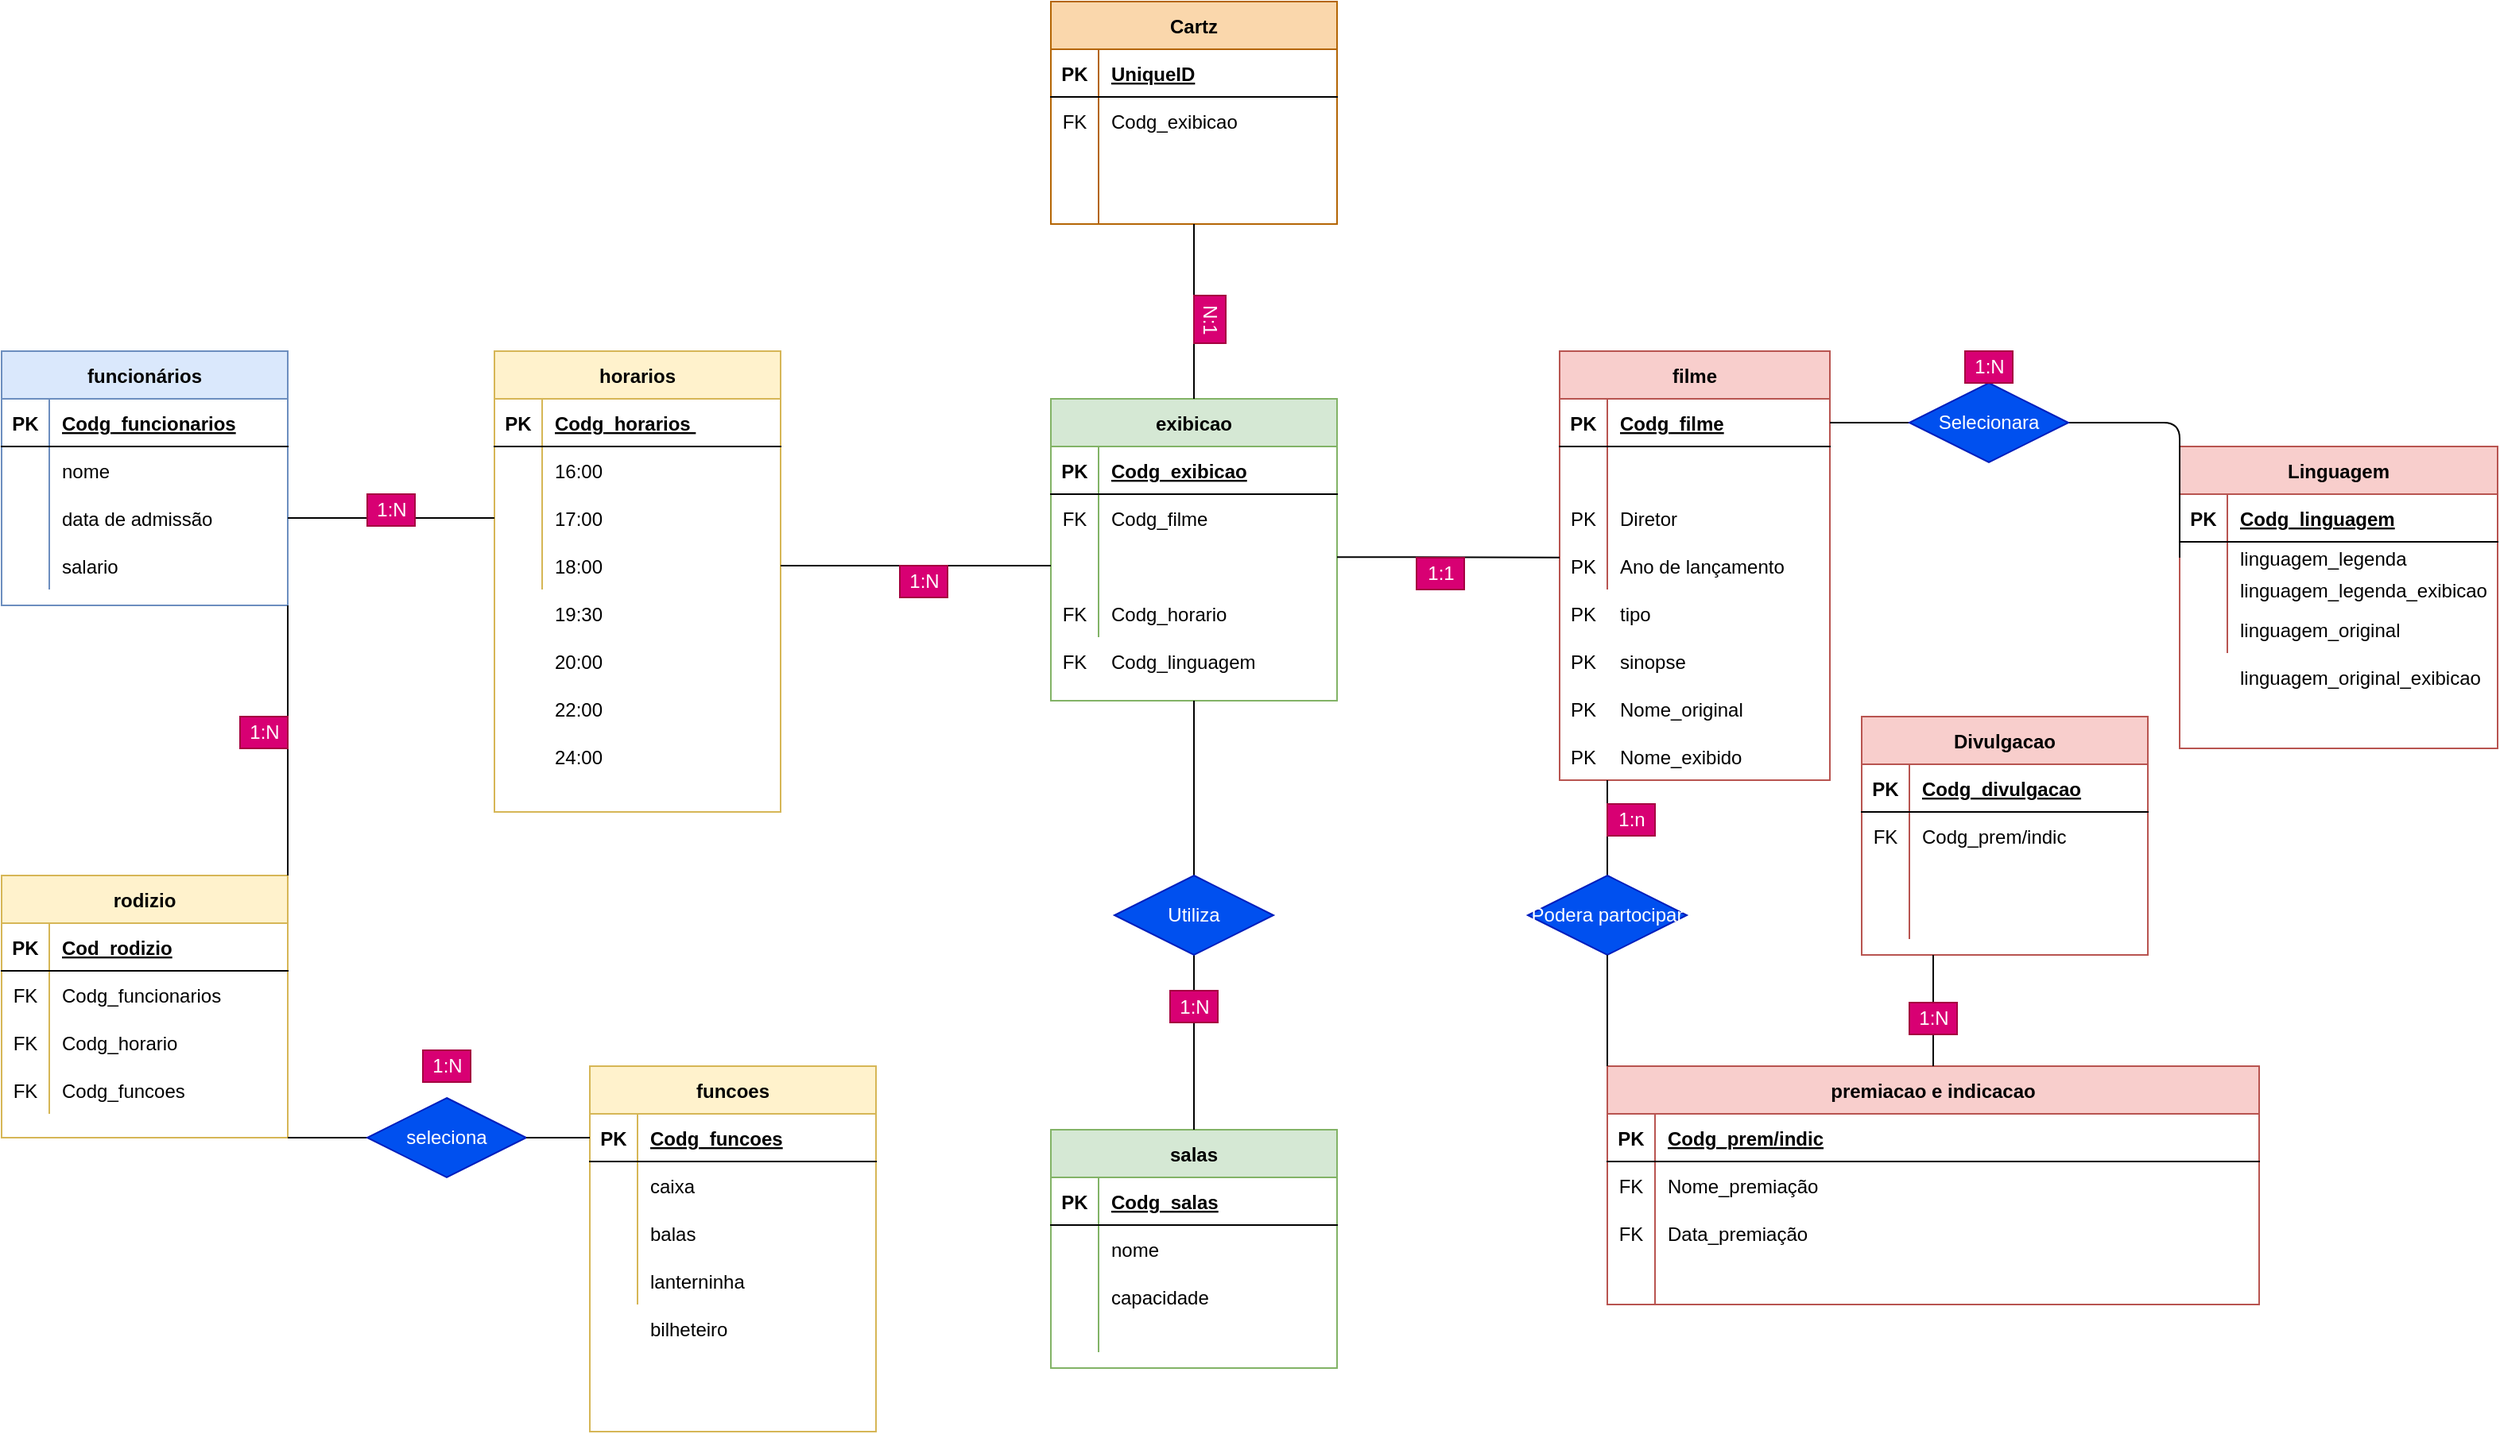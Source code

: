 <mxfile version="15.2.7" type="device"><diagram id="Vlb02a2hFRNz1LoEq5hV" name="Página-1"><mxGraphModel dx="1730" dy="1078" grid="1" gridSize="10" guides="1" tooltips="1" connect="1" arrows="1" fold="1" page="1" pageScale="1" pageWidth="827" pageHeight="1169" math="0" shadow="0"><root><mxCell id="0"/><mxCell id="1" parent="0"/><mxCell id="g9i3BQjXOlSJnc-MeRpD-14" value="salas" style="shape=table;startSize=30;container=1;collapsible=1;childLayout=tableLayout;fixedRows=1;rowLines=0;fontStyle=1;align=center;resizeLast=1;fillColor=#d5e8d4;strokeColor=#82b366;" parent="1" vertex="1"><mxGeometry x="700" y="800" width="180" height="150.0" as="geometry"/></mxCell><mxCell id="g9i3BQjXOlSJnc-MeRpD-15" value="" style="shape=partialRectangle;collapsible=0;dropTarget=0;pointerEvents=0;fillColor=none;top=0;left=0;bottom=1;right=0;points=[[0,0.5],[1,0.5]];portConstraint=eastwest;" parent="g9i3BQjXOlSJnc-MeRpD-14" vertex="1"><mxGeometry y="30" width="180" height="30" as="geometry"/></mxCell><mxCell id="g9i3BQjXOlSJnc-MeRpD-16" value="PK" style="shape=partialRectangle;connectable=0;fillColor=none;top=0;left=0;bottom=0;right=0;fontStyle=1;overflow=hidden;" parent="g9i3BQjXOlSJnc-MeRpD-15" vertex="1"><mxGeometry width="30" height="30" as="geometry"/></mxCell><mxCell id="g9i3BQjXOlSJnc-MeRpD-17" value="Codg_salas" style="shape=partialRectangle;connectable=0;fillColor=none;top=0;left=0;bottom=0;right=0;align=left;spacingLeft=6;fontStyle=5;overflow=hidden;" parent="g9i3BQjXOlSJnc-MeRpD-15" vertex="1"><mxGeometry x="30" width="150" height="30" as="geometry"/></mxCell><mxCell id="g9i3BQjXOlSJnc-MeRpD-18" value="" style="shape=partialRectangle;collapsible=0;dropTarget=0;pointerEvents=0;fillColor=none;top=0;left=0;bottom=0;right=0;points=[[0,0.5],[1,0.5]];portConstraint=eastwest;" parent="g9i3BQjXOlSJnc-MeRpD-14" vertex="1"><mxGeometry y="60" width="180" height="30" as="geometry"/></mxCell><mxCell id="g9i3BQjXOlSJnc-MeRpD-19" value="" style="shape=partialRectangle;connectable=0;fillColor=none;top=0;left=0;bottom=0;right=0;editable=1;overflow=hidden;" parent="g9i3BQjXOlSJnc-MeRpD-18" vertex="1"><mxGeometry width="30" height="30" as="geometry"/></mxCell><mxCell id="g9i3BQjXOlSJnc-MeRpD-20" value="nome" style="shape=partialRectangle;connectable=0;fillColor=none;top=0;left=0;bottom=0;right=0;align=left;spacingLeft=6;overflow=hidden;" parent="g9i3BQjXOlSJnc-MeRpD-18" vertex="1"><mxGeometry x="30" width="150" height="30" as="geometry"/></mxCell><mxCell id="g9i3BQjXOlSJnc-MeRpD-21" value="" style="shape=partialRectangle;collapsible=0;dropTarget=0;pointerEvents=0;fillColor=none;top=0;left=0;bottom=0;right=0;points=[[0,0.5],[1,0.5]];portConstraint=eastwest;" parent="g9i3BQjXOlSJnc-MeRpD-14" vertex="1"><mxGeometry y="90" width="180" height="30" as="geometry"/></mxCell><mxCell id="g9i3BQjXOlSJnc-MeRpD-22" value="" style="shape=partialRectangle;connectable=0;fillColor=none;top=0;left=0;bottom=0;right=0;editable=1;overflow=hidden;" parent="g9i3BQjXOlSJnc-MeRpD-21" vertex="1"><mxGeometry width="30" height="30" as="geometry"/></mxCell><mxCell id="g9i3BQjXOlSJnc-MeRpD-23" value="capacidade" style="shape=partialRectangle;connectable=0;fillColor=none;top=0;left=0;bottom=0;right=0;align=left;spacingLeft=6;overflow=hidden;" parent="g9i3BQjXOlSJnc-MeRpD-21" vertex="1"><mxGeometry x="30" width="150" height="30" as="geometry"/></mxCell><mxCell id="g9i3BQjXOlSJnc-MeRpD-24" value="" style="shape=partialRectangle;collapsible=0;dropTarget=0;pointerEvents=0;fillColor=none;top=0;left=0;bottom=0;right=0;points=[[0,0.5],[1,0.5]];portConstraint=eastwest;" parent="g9i3BQjXOlSJnc-MeRpD-14" vertex="1"><mxGeometry y="120" width="180" height="20" as="geometry"/></mxCell><mxCell id="g9i3BQjXOlSJnc-MeRpD-25" value="" style="shape=partialRectangle;connectable=0;fillColor=none;top=0;left=0;bottom=0;right=0;editable=1;overflow=hidden;" parent="g9i3BQjXOlSJnc-MeRpD-24" vertex="1"><mxGeometry width="30" height="20" as="geometry"/></mxCell><mxCell id="g9i3BQjXOlSJnc-MeRpD-26" value="" style="shape=partialRectangle;connectable=0;fillColor=none;top=0;left=0;bottom=0;right=0;align=left;spacingLeft=6;overflow=hidden;" parent="g9i3BQjXOlSJnc-MeRpD-24" vertex="1"><mxGeometry x="30" width="150" height="20" as="geometry"/></mxCell><mxCell id="g9i3BQjXOlSJnc-MeRpD-27" value="filme" style="shape=table;startSize=30;container=1;collapsible=1;childLayout=tableLayout;fixedRows=1;rowLines=0;fontStyle=1;align=center;resizeLast=1;fillColor=#f8cecc;strokeColor=#b85450;" parent="1" vertex="1"><mxGeometry x="1020" y="310" width="170" height="270" as="geometry"/></mxCell><mxCell id="g9i3BQjXOlSJnc-MeRpD-28" value="" style="shape=partialRectangle;collapsible=0;dropTarget=0;pointerEvents=0;fillColor=none;top=0;left=0;bottom=1;right=0;points=[[0,0.5],[1,0.5]];portConstraint=eastwest;" parent="g9i3BQjXOlSJnc-MeRpD-27" vertex="1"><mxGeometry y="30" width="170" height="30" as="geometry"/></mxCell><mxCell id="g9i3BQjXOlSJnc-MeRpD-29" value="PK" style="shape=partialRectangle;connectable=0;fillColor=none;top=0;left=0;bottom=0;right=0;fontStyle=1;overflow=hidden;" parent="g9i3BQjXOlSJnc-MeRpD-28" vertex="1"><mxGeometry width="30" height="30" as="geometry"/></mxCell><mxCell id="g9i3BQjXOlSJnc-MeRpD-30" value="Codg_filme" style="shape=partialRectangle;connectable=0;fillColor=none;top=0;left=0;bottom=0;right=0;align=left;spacingLeft=6;fontStyle=5;overflow=hidden;" parent="g9i3BQjXOlSJnc-MeRpD-28" vertex="1"><mxGeometry x="30" width="140" height="30" as="geometry"/></mxCell><mxCell id="g9i3BQjXOlSJnc-MeRpD-31" value="" style="shape=partialRectangle;collapsible=0;dropTarget=0;pointerEvents=0;fillColor=none;top=0;left=0;bottom=0;right=0;points=[[0,0.5],[1,0.5]];portConstraint=eastwest;" parent="g9i3BQjXOlSJnc-MeRpD-27" vertex="1"><mxGeometry y="60" width="170" height="30" as="geometry"/></mxCell><mxCell id="g9i3BQjXOlSJnc-MeRpD-32" value="" style="shape=partialRectangle;connectable=0;fillColor=none;top=0;left=0;bottom=0;right=0;editable=1;overflow=hidden;" parent="g9i3BQjXOlSJnc-MeRpD-31" vertex="1"><mxGeometry width="30" height="30" as="geometry"/></mxCell><mxCell id="g9i3BQjXOlSJnc-MeRpD-33" value="" style="shape=partialRectangle;connectable=0;fillColor=none;top=0;left=0;bottom=0;right=0;align=left;spacingLeft=6;overflow=hidden;" parent="g9i3BQjXOlSJnc-MeRpD-31" vertex="1"><mxGeometry x="30" width="140" height="30" as="geometry"/></mxCell><mxCell id="g9i3BQjXOlSJnc-MeRpD-34" value="" style="shape=partialRectangle;collapsible=0;dropTarget=0;pointerEvents=0;fillColor=none;top=0;left=0;bottom=0;right=0;points=[[0,0.5],[1,0.5]];portConstraint=eastwest;" parent="g9i3BQjXOlSJnc-MeRpD-27" vertex="1"><mxGeometry y="90" width="170" height="30" as="geometry"/></mxCell><mxCell id="g9i3BQjXOlSJnc-MeRpD-35" value="PK" style="shape=partialRectangle;connectable=0;fillColor=none;top=0;left=0;bottom=0;right=0;editable=1;overflow=hidden;" parent="g9i3BQjXOlSJnc-MeRpD-34" vertex="1"><mxGeometry width="30" height="30" as="geometry"/></mxCell><mxCell id="g9i3BQjXOlSJnc-MeRpD-36" value="Diretor" style="shape=partialRectangle;connectable=0;fillColor=none;top=0;left=0;bottom=0;right=0;align=left;spacingLeft=6;overflow=hidden;" parent="g9i3BQjXOlSJnc-MeRpD-34" vertex="1"><mxGeometry x="30" width="140" height="30" as="geometry"/></mxCell><mxCell id="g9i3BQjXOlSJnc-MeRpD-37" value="" style="shape=partialRectangle;collapsible=0;dropTarget=0;pointerEvents=0;fillColor=none;top=0;left=0;bottom=0;right=0;points=[[0,0.5],[1,0.5]];portConstraint=eastwest;" parent="g9i3BQjXOlSJnc-MeRpD-27" vertex="1"><mxGeometry y="120" width="170" height="30" as="geometry"/></mxCell><mxCell id="g9i3BQjXOlSJnc-MeRpD-38" value="PK" style="shape=partialRectangle;connectable=0;fillColor=none;top=0;left=0;bottom=0;right=0;editable=1;overflow=hidden;" parent="g9i3BQjXOlSJnc-MeRpD-37" vertex="1"><mxGeometry width="30" height="30" as="geometry"/></mxCell><mxCell id="g9i3BQjXOlSJnc-MeRpD-39" value="Ano de lançamento " style="shape=partialRectangle;connectable=0;fillColor=none;top=0;left=0;bottom=0;right=0;align=left;spacingLeft=6;overflow=hidden;" parent="g9i3BQjXOlSJnc-MeRpD-37" vertex="1"><mxGeometry x="30" width="140" height="30" as="geometry"/></mxCell><mxCell id="g9i3BQjXOlSJnc-MeRpD-40" value="funcionários" style="shape=table;startSize=30;container=1;collapsible=1;childLayout=tableLayout;fixedRows=1;rowLines=0;fontStyle=1;align=center;resizeLast=1;fillColor=#dae8fc;strokeColor=#6c8ebf;" parent="1" vertex="1"><mxGeometry x="40" y="310" width="180" height="160" as="geometry"/></mxCell><mxCell id="g9i3BQjXOlSJnc-MeRpD-41" value="" style="shape=partialRectangle;collapsible=0;dropTarget=0;pointerEvents=0;fillColor=none;top=0;left=0;bottom=1;right=0;points=[[0,0.5],[1,0.5]];portConstraint=eastwest;" parent="g9i3BQjXOlSJnc-MeRpD-40" vertex="1"><mxGeometry y="30" width="180" height="30" as="geometry"/></mxCell><mxCell id="g9i3BQjXOlSJnc-MeRpD-42" value="PK" style="shape=partialRectangle;connectable=0;fillColor=none;top=0;left=0;bottom=0;right=0;fontStyle=1;overflow=hidden;" parent="g9i3BQjXOlSJnc-MeRpD-41" vertex="1"><mxGeometry width="30" height="30" as="geometry"/></mxCell><mxCell id="g9i3BQjXOlSJnc-MeRpD-43" value="Codg_funcionarios" style="shape=partialRectangle;connectable=0;fillColor=none;top=0;left=0;bottom=0;right=0;align=left;spacingLeft=6;fontStyle=5;overflow=hidden;" parent="g9i3BQjXOlSJnc-MeRpD-41" vertex="1"><mxGeometry x="30" width="150" height="30" as="geometry"/></mxCell><mxCell id="g9i3BQjXOlSJnc-MeRpD-44" value="" style="shape=partialRectangle;collapsible=0;dropTarget=0;pointerEvents=0;fillColor=none;top=0;left=0;bottom=0;right=0;points=[[0,0.5],[1,0.5]];portConstraint=eastwest;" parent="g9i3BQjXOlSJnc-MeRpD-40" vertex="1"><mxGeometry y="60" width="180" height="30" as="geometry"/></mxCell><mxCell id="g9i3BQjXOlSJnc-MeRpD-45" value="" style="shape=partialRectangle;connectable=0;fillColor=none;top=0;left=0;bottom=0;right=0;editable=1;overflow=hidden;" parent="g9i3BQjXOlSJnc-MeRpD-44" vertex="1"><mxGeometry width="30" height="30" as="geometry"/></mxCell><mxCell id="g9i3BQjXOlSJnc-MeRpD-46" value="" style="shape=partialRectangle;connectable=0;fillColor=none;top=0;left=0;bottom=0;right=0;align=left;spacingLeft=6;overflow=hidden;" parent="g9i3BQjXOlSJnc-MeRpD-44" vertex="1"><mxGeometry x="30" width="150" height="30" as="geometry"/></mxCell><mxCell id="g9i3BQjXOlSJnc-MeRpD-47" value="" style="shape=partialRectangle;collapsible=0;dropTarget=0;pointerEvents=0;fillColor=none;top=0;left=0;bottom=0;right=0;points=[[0,0.5],[1,0.5]];portConstraint=eastwest;" parent="g9i3BQjXOlSJnc-MeRpD-40" vertex="1"><mxGeometry y="90" width="180" height="30" as="geometry"/></mxCell><mxCell id="g9i3BQjXOlSJnc-MeRpD-48" value="" style="shape=partialRectangle;connectable=0;fillColor=none;top=0;left=0;bottom=0;right=0;editable=1;overflow=hidden;" parent="g9i3BQjXOlSJnc-MeRpD-47" vertex="1"><mxGeometry width="30" height="30" as="geometry"/></mxCell><mxCell id="g9i3BQjXOlSJnc-MeRpD-49" value="data de admissão" style="shape=partialRectangle;connectable=0;fillColor=none;top=0;left=0;bottom=0;right=0;align=left;spacingLeft=6;overflow=hidden;" parent="g9i3BQjXOlSJnc-MeRpD-47" vertex="1"><mxGeometry x="30" width="150" height="30" as="geometry"/></mxCell><mxCell id="g9i3BQjXOlSJnc-MeRpD-50" value="" style="shape=partialRectangle;collapsible=0;dropTarget=0;pointerEvents=0;fillColor=none;top=0;left=0;bottom=0;right=0;points=[[0,0.5],[1,0.5]];portConstraint=eastwest;" parent="g9i3BQjXOlSJnc-MeRpD-40" vertex="1"><mxGeometry y="120" width="180" height="30" as="geometry"/></mxCell><mxCell id="g9i3BQjXOlSJnc-MeRpD-51" value="" style="shape=partialRectangle;connectable=0;fillColor=none;top=0;left=0;bottom=0;right=0;editable=1;overflow=hidden;" parent="g9i3BQjXOlSJnc-MeRpD-50" vertex="1"><mxGeometry width="30" height="30" as="geometry"/></mxCell><mxCell id="g9i3BQjXOlSJnc-MeRpD-52" value="salario" style="shape=partialRectangle;connectable=0;fillColor=none;top=0;left=0;bottom=0;right=0;align=left;spacingLeft=6;overflow=hidden;" parent="g9i3BQjXOlSJnc-MeRpD-50" vertex="1"><mxGeometry x="30" width="150" height="30" as="geometry"/></mxCell><mxCell id="g9i3BQjXOlSJnc-MeRpD-53" value="horarios" style="shape=table;startSize=30;container=1;collapsible=1;childLayout=tableLayout;fixedRows=1;rowLines=0;fontStyle=1;align=center;resizeLast=1;fillColor=#fff2cc;strokeColor=#d6b656;" parent="1" vertex="1"><mxGeometry x="350" y="310" width="180" height="290" as="geometry"><mxRectangle x="390" y="280" width="80" height="30" as="alternateBounds"/></mxGeometry></mxCell><mxCell id="g9i3BQjXOlSJnc-MeRpD-54" value="" style="shape=partialRectangle;collapsible=0;dropTarget=0;pointerEvents=0;fillColor=none;top=0;left=0;bottom=1;right=0;points=[[0,0.5],[1,0.5]];portConstraint=eastwest;" parent="g9i3BQjXOlSJnc-MeRpD-53" vertex="1"><mxGeometry y="30" width="180" height="30" as="geometry"/></mxCell><mxCell id="g9i3BQjXOlSJnc-MeRpD-55" value="PK" style="shape=partialRectangle;connectable=0;fillColor=none;top=0;left=0;bottom=0;right=0;fontStyle=1;overflow=hidden;" parent="g9i3BQjXOlSJnc-MeRpD-54" vertex="1"><mxGeometry width="30" height="30" as="geometry"/></mxCell><mxCell id="g9i3BQjXOlSJnc-MeRpD-56" value="Codg_horarios " style="shape=partialRectangle;connectable=0;fillColor=none;top=0;left=0;bottom=0;right=0;align=left;spacingLeft=6;fontStyle=5;overflow=hidden;" parent="g9i3BQjXOlSJnc-MeRpD-54" vertex="1"><mxGeometry x="30" width="150" height="30" as="geometry"/></mxCell><mxCell id="g9i3BQjXOlSJnc-MeRpD-57" value="" style="shape=partialRectangle;collapsible=0;dropTarget=0;pointerEvents=0;fillColor=none;top=0;left=0;bottom=0;right=0;points=[[0,0.5],[1,0.5]];portConstraint=eastwest;" parent="g9i3BQjXOlSJnc-MeRpD-53" vertex="1"><mxGeometry y="60" width="180" height="30" as="geometry"/></mxCell><mxCell id="g9i3BQjXOlSJnc-MeRpD-58" value="" style="shape=partialRectangle;connectable=0;fillColor=none;top=0;left=0;bottom=0;right=0;editable=1;overflow=hidden;" parent="g9i3BQjXOlSJnc-MeRpD-57" vertex="1"><mxGeometry width="30" height="30" as="geometry"/></mxCell><mxCell id="g9i3BQjXOlSJnc-MeRpD-59" value="16:00 " style="shape=partialRectangle;connectable=0;fillColor=none;top=0;left=0;bottom=0;right=0;align=left;spacingLeft=6;overflow=hidden;" parent="g9i3BQjXOlSJnc-MeRpD-57" vertex="1"><mxGeometry x="30" width="150" height="30" as="geometry"/></mxCell><mxCell id="g9i3BQjXOlSJnc-MeRpD-60" value="" style="shape=partialRectangle;collapsible=0;dropTarget=0;pointerEvents=0;fillColor=none;top=0;left=0;bottom=0;right=0;points=[[0,0.5],[1,0.5]];portConstraint=eastwest;" parent="g9i3BQjXOlSJnc-MeRpD-53" vertex="1"><mxGeometry y="90" width="180" height="30" as="geometry"/></mxCell><mxCell id="g9i3BQjXOlSJnc-MeRpD-61" value="" style="shape=partialRectangle;connectable=0;fillColor=none;top=0;left=0;bottom=0;right=0;editable=1;overflow=hidden;" parent="g9i3BQjXOlSJnc-MeRpD-60" vertex="1"><mxGeometry width="30" height="30" as="geometry"/></mxCell><mxCell id="g9i3BQjXOlSJnc-MeRpD-62" value="17:00" style="shape=partialRectangle;connectable=0;fillColor=none;top=0;left=0;bottom=0;right=0;align=left;spacingLeft=6;overflow=hidden;" parent="g9i3BQjXOlSJnc-MeRpD-60" vertex="1"><mxGeometry x="30" width="150" height="30" as="geometry"/></mxCell><mxCell id="g9i3BQjXOlSJnc-MeRpD-63" value="" style="shape=partialRectangle;collapsible=0;dropTarget=0;pointerEvents=0;fillColor=none;top=0;left=0;bottom=0;right=0;points=[[0,0.5],[1,0.5]];portConstraint=eastwest;" parent="g9i3BQjXOlSJnc-MeRpD-53" vertex="1"><mxGeometry y="120" width="180" height="30" as="geometry"/></mxCell><mxCell id="g9i3BQjXOlSJnc-MeRpD-64" value="" style="shape=partialRectangle;connectable=0;fillColor=none;top=0;left=0;bottom=0;right=0;editable=1;overflow=hidden;" parent="g9i3BQjXOlSJnc-MeRpD-63" vertex="1"><mxGeometry width="30" height="30" as="geometry"/></mxCell><mxCell id="g9i3BQjXOlSJnc-MeRpD-65" value="18:00" style="shape=partialRectangle;connectable=0;fillColor=none;top=0;left=0;bottom=0;right=0;align=left;spacingLeft=6;overflow=hidden;" parent="g9i3BQjXOlSJnc-MeRpD-63" vertex="1"><mxGeometry x="30" width="150" height="30" as="geometry"/></mxCell><mxCell id="g9i3BQjXOlSJnc-MeRpD-66" value="funcoes" style="shape=table;startSize=30;container=1;collapsible=1;childLayout=tableLayout;fixedRows=1;rowLines=0;fontStyle=1;align=center;resizeLast=1;fillColor=#fff2cc;strokeColor=#d6b656;" parent="1" vertex="1"><mxGeometry x="410" y="760" width="180" height="230" as="geometry"/></mxCell><mxCell id="g9i3BQjXOlSJnc-MeRpD-67" value="" style="shape=partialRectangle;collapsible=0;dropTarget=0;pointerEvents=0;fillColor=none;top=0;left=0;bottom=1;right=0;points=[[0,0.5],[1,0.5]];portConstraint=eastwest;" parent="g9i3BQjXOlSJnc-MeRpD-66" vertex="1"><mxGeometry y="30" width="180" height="30" as="geometry"/></mxCell><mxCell id="g9i3BQjXOlSJnc-MeRpD-68" value="PK" style="shape=partialRectangle;connectable=0;fillColor=none;top=0;left=0;bottom=0;right=0;fontStyle=1;overflow=hidden;" parent="g9i3BQjXOlSJnc-MeRpD-67" vertex="1"><mxGeometry width="30" height="30" as="geometry"/></mxCell><mxCell id="g9i3BQjXOlSJnc-MeRpD-69" value="Codg_funcoes" style="shape=partialRectangle;connectable=0;fillColor=none;top=0;left=0;bottom=0;right=0;align=left;spacingLeft=6;fontStyle=5;overflow=hidden;" parent="g9i3BQjXOlSJnc-MeRpD-67" vertex="1"><mxGeometry x="30" width="150" height="30" as="geometry"/></mxCell><mxCell id="g9i3BQjXOlSJnc-MeRpD-70" value="" style="shape=partialRectangle;collapsible=0;dropTarget=0;pointerEvents=0;fillColor=none;top=0;left=0;bottom=0;right=0;points=[[0,0.5],[1,0.5]];portConstraint=eastwest;" parent="g9i3BQjXOlSJnc-MeRpD-66" vertex="1"><mxGeometry y="60" width="180" height="30" as="geometry"/></mxCell><mxCell id="g9i3BQjXOlSJnc-MeRpD-71" value="" style="shape=partialRectangle;connectable=0;fillColor=none;top=0;left=0;bottom=0;right=0;editable=1;overflow=hidden;" parent="g9i3BQjXOlSJnc-MeRpD-70" vertex="1"><mxGeometry width="30" height="30" as="geometry"/></mxCell><mxCell id="g9i3BQjXOlSJnc-MeRpD-72" value="caixa" style="shape=partialRectangle;connectable=0;fillColor=none;top=0;left=0;bottom=0;right=0;align=left;spacingLeft=6;overflow=hidden;" parent="g9i3BQjXOlSJnc-MeRpD-70" vertex="1"><mxGeometry x="30" width="150" height="30" as="geometry"/></mxCell><mxCell id="g9i3BQjXOlSJnc-MeRpD-73" value="" style="shape=partialRectangle;collapsible=0;dropTarget=0;pointerEvents=0;fillColor=none;top=0;left=0;bottom=0;right=0;points=[[0,0.5],[1,0.5]];portConstraint=eastwest;" parent="g9i3BQjXOlSJnc-MeRpD-66" vertex="1"><mxGeometry y="90" width="180" height="30" as="geometry"/></mxCell><mxCell id="g9i3BQjXOlSJnc-MeRpD-74" value="" style="shape=partialRectangle;connectable=0;fillColor=none;top=0;left=0;bottom=0;right=0;editable=1;overflow=hidden;" parent="g9i3BQjXOlSJnc-MeRpD-73" vertex="1"><mxGeometry width="30" height="30" as="geometry"/></mxCell><mxCell id="g9i3BQjXOlSJnc-MeRpD-75" value="balas" style="shape=partialRectangle;connectable=0;fillColor=none;top=0;left=0;bottom=0;right=0;align=left;spacingLeft=6;overflow=hidden;" parent="g9i3BQjXOlSJnc-MeRpD-73" vertex="1"><mxGeometry x="30" width="150" height="30" as="geometry"/></mxCell><mxCell id="g9i3BQjXOlSJnc-MeRpD-76" value="" style="shape=partialRectangle;collapsible=0;dropTarget=0;pointerEvents=0;fillColor=none;top=0;left=0;bottom=0;right=0;points=[[0,0.5],[1,0.5]];portConstraint=eastwest;" parent="g9i3BQjXOlSJnc-MeRpD-66" vertex="1"><mxGeometry y="120" width="180" height="30" as="geometry"/></mxCell><mxCell id="g9i3BQjXOlSJnc-MeRpD-77" value="" style="shape=partialRectangle;connectable=0;fillColor=none;top=0;left=0;bottom=0;right=0;editable=1;overflow=hidden;" parent="g9i3BQjXOlSJnc-MeRpD-76" vertex="1"><mxGeometry width="30" height="30" as="geometry"/></mxCell><mxCell id="g9i3BQjXOlSJnc-MeRpD-78" value="lanterninha" style="shape=partialRectangle;connectable=0;fillColor=none;top=0;left=0;bottom=0;right=0;align=left;spacingLeft=6;overflow=hidden;" parent="g9i3BQjXOlSJnc-MeRpD-76" vertex="1"><mxGeometry x="30" width="150" height="30" as="geometry"/></mxCell><mxCell id="g9i3BQjXOlSJnc-MeRpD-79" value="exibicao" style="shape=table;startSize=30;container=1;collapsible=1;childLayout=tableLayout;fixedRows=1;rowLines=0;fontStyle=1;align=center;resizeLast=1;fillColor=#d5e8d4;strokeColor=#82b366;" parent="1" vertex="1"><mxGeometry x="700" y="340" width="180" height="190" as="geometry"/></mxCell><mxCell id="g9i3BQjXOlSJnc-MeRpD-80" value="" style="shape=partialRectangle;collapsible=0;dropTarget=0;pointerEvents=0;fillColor=none;top=0;left=0;bottom=1;right=0;points=[[0,0.5],[1,0.5]];portConstraint=eastwest;" parent="g9i3BQjXOlSJnc-MeRpD-79" vertex="1"><mxGeometry y="30" width="180" height="30" as="geometry"/></mxCell><mxCell id="g9i3BQjXOlSJnc-MeRpD-81" value="PK" style="shape=partialRectangle;connectable=0;fillColor=none;top=0;left=0;bottom=0;right=0;fontStyle=1;overflow=hidden;" parent="g9i3BQjXOlSJnc-MeRpD-80" vertex="1"><mxGeometry width="30" height="30" as="geometry"/></mxCell><mxCell id="g9i3BQjXOlSJnc-MeRpD-82" value="Codg_exibicao" style="shape=partialRectangle;connectable=0;fillColor=none;top=0;left=0;bottom=0;right=0;align=left;spacingLeft=6;fontStyle=5;overflow=hidden;" parent="g9i3BQjXOlSJnc-MeRpD-80" vertex="1"><mxGeometry x="30" width="150" height="30" as="geometry"/></mxCell><mxCell id="g9i3BQjXOlSJnc-MeRpD-83" value="" style="shape=partialRectangle;collapsible=0;dropTarget=0;pointerEvents=0;fillColor=none;top=0;left=0;bottom=0;right=0;points=[[0,0.5],[1,0.5]];portConstraint=eastwest;" parent="g9i3BQjXOlSJnc-MeRpD-79" vertex="1"><mxGeometry y="60" width="180" height="30" as="geometry"/></mxCell><mxCell id="g9i3BQjXOlSJnc-MeRpD-84" value="FK" style="shape=partialRectangle;connectable=0;fillColor=none;top=0;left=0;bottom=0;right=0;editable=1;overflow=hidden;" parent="g9i3BQjXOlSJnc-MeRpD-83" vertex="1"><mxGeometry width="30" height="30" as="geometry"/></mxCell><mxCell id="g9i3BQjXOlSJnc-MeRpD-85" value="Codg_filme" style="shape=partialRectangle;connectable=0;fillColor=none;top=0;left=0;bottom=0;right=0;align=left;spacingLeft=6;overflow=hidden;" parent="g9i3BQjXOlSJnc-MeRpD-83" vertex="1"><mxGeometry x="30" width="150" height="30" as="geometry"/></mxCell><mxCell id="g9i3BQjXOlSJnc-MeRpD-86" value="" style="shape=partialRectangle;collapsible=0;dropTarget=0;pointerEvents=0;fillColor=none;top=0;left=0;bottom=0;right=0;points=[[0,0.5],[1,0.5]];portConstraint=eastwest;" parent="g9i3BQjXOlSJnc-MeRpD-79" vertex="1"><mxGeometry y="90" width="180" height="30" as="geometry"/></mxCell><mxCell id="g9i3BQjXOlSJnc-MeRpD-87" value="" style="shape=partialRectangle;connectable=0;fillColor=none;top=0;left=0;bottom=0;right=0;editable=1;overflow=hidden;" parent="g9i3BQjXOlSJnc-MeRpD-86" vertex="1"><mxGeometry width="30" height="30" as="geometry"/></mxCell><mxCell id="g9i3BQjXOlSJnc-MeRpD-88" value="" style="shape=partialRectangle;connectable=0;fillColor=none;top=0;left=0;bottom=0;right=0;align=left;spacingLeft=6;overflow=hidden;" parent="g9i3BQjXOlSJnc-MeRpD-86" vertex="1"><mxGeometry x="30" width="150" height="30" as="geometry"/></mxCell><mxCell id="g9i3BQjXOlSJnc-MeRpD-89" value="" style="shape=partialRectangle;collapsible=0;dropTarget=0;pointerEvents=0;fillColor=none;top=0;left=0;bottom=0;right=0;points=[[0,0.5],[1,0.5]];portConstraint=eastwest;" parent="g9i3BQjXOlSJnc-MeRpD-79" vertex="1"><mxGeometry y="120" width="180" height="30" as="geometry"/></mxCell><mxCell id="g9i3BQjXOlSJnc-MeRpD-90" value="FK" style="shape=partialRectangle;connectable=0;fillColor=none;top=0;left=0;bottom=0;right=0;editable=1;overflow=hidden;" parent="g9i3BQjXOlSJnc-MeRpD-89" vertex="1"><mxGeometry width="30" height="30" as="geometry"/></mxCell><mxCell id="g9i3BQjXOlSJnc-MeRpD-91" value="Codg_horario" style="shape=partialRectangle;connectable=0;fillColor=none;top=0;left=0;bottom=0;right=0;align=left;spacingLeft=6;overflow=hidden;" parent="g9i3BQjXOlSJnc-MeRpD-89" vertex="1"><mxGeometry x="30" width="150" height="30" as="geometry"/></mxCell><mxCell id="g9i3BQjXOlSJnc-MeRpD-92" value="premiacao e indicacao" style="shape=table;startSize=30;container=1;collapsible=1;childLayout=tableLayout;fixedRows=1;rowLines=0;fontStyle=1;align=center;resizeLast=1;fillColor=#f8cecc;strokeColor=#b85450;" parent="1" vertex="1"><mxGeometry x="1050" y="760" width="410" height="150" as="geometry"/></mxCell><mxCell id="g9i3BQjXOlSJnc-MeRpD-93" value="" style="shape=partialRectangle;collapsible=0;dropTarget=0;pointerEvents=0;fillColor=none;top=0;left=0;bottom=1;right=0;points=[[0,0.5],[1,0.5]];portConstraint=eastwest;" parent="g9i3BQjXOlSJnc-MeRpD-92" vertex="1"><mxGeometry y="30" width="410" height="30" as="geometry"/></mxCell><mxCell id="g9i3BQjXOlSJnc-MeRpD-94" value="PK" style="shape=partialRectangle;connectable=0;fillColor=none;top=0;left=0;bottom=0;right=0;fontStyle=1;overflow=hidden;" parent="g9i3BQjXOlSJnc-MeRpD-93" vertex="1"><mxGeometry width="30" height="30" as="geometry"/></mxCell><mxCell id="g9i3BQjXOlSJnc-MeRpD-95" value="Codg_prem/indic" style="shape=partialRectangle;connectable=0;fillColor=none;top=0;left=0;bottom=0;right=0;align=left;spacingLeft=6;fontStyle=5;overflow=hidden;" parent="g9i3BQjXOlSJnc-MeRpD-93" vertex="1"><mxGeometry x="30" width="380" height="30" as="geometry"/></mxCell><mxCell id="g9i3BQjXOlSJnc-MeRpD-96" value="" style="shape=partialRectangle;collapsible=0;dropTarget=0;pointerEvents=0;fillColor=none;top=0;left=0;bottom=0;right=0;points=[[0,0.5],[1,0.5]];portConstraint=eastwest;" parent="g9i3BQjXOlSJnc-MeRpD-92" vertex="1"><mxGeometry y="60" width="410" height="30" as="geometry"/></mxCell><mxCell id="g9i3BQjXOlSJnc-MeRpD-97" value="FK" style="shape=partialRectangle;connectable=0;fillColor=none;top=0;left=0;bottom=0;right=0;editable=1;overflow=hidden;" parent="g9i3BQjXOlSJnc-MeRpD-96" vertex="1"><mxGeometry width="30" height="30" as="geometry"/></mxCell><mxCell id="g9i3BQjXOlSJnc-MeRpD-98" value="Nome_premiação " style="shape=partialRectangle;connectable=0;fillColor=none;top=0;left=0;bottom=0;right=0;align=left;spacingLeft=6;overflow=hidden;" parent="g9i3BQjXOlSJnc-MeRpD-96" vertex="1"><mxGeometry x="30" width="380" height="30" as="geometry"/></mxCell><mxCell id="g9i3BQjXOlSJnc-MeRpD-99" value="" style="shape=partialRectangle;collapsible=0;dropTarget=0;pointerEvents=0;fillColor=none;top=0;left=0;bottom=0;right=0;points=[[0,0.5],[1,0.5]];portConstraint=eastwest;" parent="g9i3BQjXOlSJnc-MeRpD-92" vertex="1"><mxGeometry y="90" width="410" height="30" as="geometry"/></mxCell><mxCell id="g9i3BQjXOlSJnc-MeRpD-100" value="FK" style="shape=partialRectangle;connectable=0;fillColor=none;top=0;left=0;bottom=0;right=0;editable=1;overflow=hidden;" parent="g9i3BQjXOlSJnc-MeRpD-99" vertex="1"><mxGeometry width="30" height="30" as="geometry"/></mxCell><mxCell id="g9i3BQjXOlSJnc-MeRpD-101" value="Data_premiação" style="shape=partialRectangle;connectable=0;fillColor=none;top=0;left=0;bottom=0;right=0;align=left;spacingLeft=6;overflow=hidden;" parent="g9i3BQjXOlSJnc-MeRpD-99" vertex="1"><mxGeometry x="30" width="380" height="30" as="geometry"/></mxCell><mxCell id="g9i3BQjXOlSJnc-MeRpD-102" value="" style="shape=partialRectangle;collapsible=0;dropTarget=0;pointerEvents=0;fillColor=none;top=0;left=0;bottom=0;right=0;points=[[0,0.5],[1,0.5]];portConstraint=eastwest;" parent="g9i3BQjXOlSJnc-MeRpD-92" vertex="1"><mxGeometry y="120" width="410" height="30" as="geometry"/></mxCell><mxCell id="g9i3BQjXOlSJnc-MeRpD-103" value="" style="shape=partialRectangle;connectable=0;fillColor=none;top=0;left=0;bottom=0;right=0;editable=1;overflow=hidden;" parent="g9i3BQjXOlSJnc-MeRpD-102" vertex="1"><mxGeometry width="30" height="30" as="geometry"/></mxCell><mxCell id="g9i3BQjXOlSJnc-MeRpD-104" value="" style="shape=partialRectangle;connectable=0;fillColor=none;top=0;left=0;bottom=0;right=0;align=left;spacingLeft=6;overflow=hidden;" parent="g9i3BQjXOlSJnc-MeRpD-102" vertex="1"><mxGeometry x="30" width="380" height="30" as="geometry"/></mxCell><mxCell id="g9i3BQjXOlSJnc-MeRpD-113" value="Linguagem" style="shape=table;startSize=30;container=1;collapsible=1;childLayout=tableLayout;fixedRows=1;rowLines=0;fontStyle=1;align=center;resizeLast=1;fillColor=#f8cecc;strokeColor=#b85450;" parent="1" vertex="1"><mxGeometry x="1410" y="370" width="200" height="190" as="geometry"/></mxCell><mxCell id="g9i3BQjXOlSJnc-MeRpD-114" value="" style="shape=partialRectangle;collapsible=0;dropTarget=0;pointerEvents=0;fillColor=none;top=0;left=0;bottom=1;right=0;points=[[0,0.5],[1,0.5]];portConstraint=eastwest;" parent="g9i3BQjXOlSJnc-MeRpD-113" vertex="1"><mxGeometry y="30" width="200" height="30" as="geometry"/></mxCell><mxCell id="g9i3BQjXOlSJnc-MeRpD-115" value="PK" style="shape=partialRectangle;connectable=0;fillColor=none;top=0;left=0;bottom=0;right=0;fontStyle=1;overflow=hidden;" parent="g9i3BQjXOlSJnc-MeRpD-114" vertex="1"><mxGeometry width="30" height="30" as="geometry"/></mxCell><mxCell id="g9i3BQjXOlSJnc-MeRpD-116" value="Codg_linguagem" style="shape=partialRectangle;connectable=0;fillColor=none;top=0;left=0;bottom=0;right=0;align=left;spacingLeft=6;fontStyle=5;overflow=hidden;" parent="g9i3BQjXOlSJnc-MeRpD-114" vertex="1"><mxGeometry x="30" width="170" height="30" as="geometry"/></mxCell><mxCell id="g9i3BQjXOlSJnc-MeRpD-123" value="" style="shape=partialRectangle;collapsible=0;dropTarget=0;pointerEvents=0;fillColor=none;top=0;left=0;bottom=0;right=0;points=[[0,0.5],[1,0.5]];portConstraint=eastwest;" parent="g9i3BQjXOlSJnc-MeRpD-113" vertex="1"><mxGeometry y="60" width="200" height="20" as="geometry"/></mxCell><mxCell id="g9i3BQjXOlSJnc-MeRpD-124" value="" style="shape=partialRectangle;connectable=0;fillColor=none;top=0;left=0;bottom=0;right=0;editable=1;overflow=hidden;" parent="g9i3BQjXOlSJnc-MeRpD-123" vertex="1"><mxGeometry width="30" height="20" as="geometry"/></mxCell><mxCell id="g9i3BQjXOlSJnc-MeRpD-125" value="linguagem_legenda" style="shape=partialRectangle;connectable=0;fillColor=none;top=0;left=0;bottom=0;right=0;align=left;spacingLeft=6;overflow=hidden;" parent="g9i3BQjXOlSJnc-MeRpD-123" vertex="1"><mxGeometry x="30" width="170" height="20" as="geometry"/></mxCell><mxCell id="g9i3BQjXOlSJnc-MeRpD-117" value="" style="shape=partialRectangle;collapsible=0;dropTarget=0;pointerEvents=0;fillColor=none;top=0;left=0;bottom=0;right=0;points=[[0,0.5],[1,0.5]];portConstraint=eastwest;" parent="g9i3BQjXOlSJnc-MeRpD-113" vertex="1"><mxGeometry y="80" width="200" height="20" as="geometry"/></mxCell><mxCell id="g9i3BQjXOlSJnc-MeRpD-118" value="" style="shape=partialRectangle;connectable=0;fillColor=none;top=0;left=0;bottom=0;right=0;editable=1;overflow=hidden;" parent="g9i3BQjXOlSJnc-MeRpD-117" vertex="1"><mxGeometry width="30" height="20" as="geometry"/></mxCell><mxCell id="g9i3BQjXOlSJnc-MeRpD-119" value="linguagem_legenda_exibicao" style="shape=partialRectangle;connectable=0;fillColor=none;top=0;left=0;bottom=0;right=0;align=left;spacingLeft=6;overflow=hidden;" parent="g9i3BQjXOlSJnc-MeRpD-117" vertex="1"><mxGeometry x="30" width="170" height="20" as="geometry"/></mxCell><mxCell id="g9i3BQjXOlSJnc-MeRpD-120" value="" style="shape=partialRectangle;collapsible=0;dropTarget=0;pointerEvents=0;fillColor=none;top=0;left=0;bottom=0;right=0;points=[[0,0.5],[1,0.5]];portConstraint=eastwest;" parent="g9i3BQjXOlSJnc-MeRpD-113" vertex="1"><mxGeometry y="100" width="200" height="30" as="geometry"/></mxCell><mxCell id="g9i3BQjXOlSJnc-MeRpD-121" value="" style="shape=partialRectangle;connectable=0;fillColor=none;top=0;left=0;bottom=0;right=0;editable=1;overflow=hidden;" parent="g9i3BQjXOlSJnc-MeRpD-120" vertex="1"><mxGeometry width="30" height="30" as="geometry"/></mxCell><mxCell id="g9i3BQjXOlSJnc-MeRpD-122" value="linguagem_original" style="shape=partialRectangle;connectable=0;fillColor=none;top=0;left=0;bottom=0;right=0;align=left;spacingLeft=6;overflow=hidden;" parent="g9i3BQjXOlSJnc-MeRpD-120" vertex="1"><mxGeometry x="30" width="170" height="30" as="geometry"/></mxCell><mxCell id="g9i3BQjXOlSJnc-MeRpD-126" value="tipo" style="shape=partialRectangle;connectable=0;fillColor=none;top=0;left=0;bottom=0;right=0;align=left;spacingLeft=6;overflow=hidden;" parent="1" vertex="1"><mxGeometry x="1050" y="460" width="150" height="30" as="geometry"/></mxCell><mxCell id="g9i3BQjXOlSJnc-MeRpD-127" value="sinopse" style="shape=partialRectangle;connectable=0;fillColor=none;top=0;left=0;bottom=0;right=0;align=left;spacingLeft=6;overflow=hidden;" parent="1" vertex="1"><mxGeometry x="1050" y="490" width="150" height="30" as="geometry"/></mxCell><mxCell id="g9i3BQjXOlSJnc-MeRpD-128" value="Cartz" style="shape=table;startSize=30;container=1;collapsible=1;childLayout=tableLayout;fixedRows=1;rowLines=0;fontStyle=1;align=center;resizeLast=1;fillColor=#fad7ac;strokeColor=#b46504;" parent="1" vertex="1"><mxGeometry x="700" y="90" width="180" height="140" as="geometry"/></mxCell><mxCell id="g9i3BQjXOlSJnc-MeRpD-129" value="" style="shape=partialRectangle;collapsible=0;dropTarget=0;pointerEvents=0;fillColor=none;top=0;left=0;bottom=1;right=0;points=[[0,0.5],[1,0.5]];portConstraint=eastwest;" parent="g9i3BQjXOlSJnc-MeRpD-128" vertex="1"><mxGeometry y="30" width="180" height="30" as="geometry"/></mxCell><mxCell id="g9i3BQjXOlSJnc-MeRpD-130" value="PK" style="shape=partialRectangle;connectable=0;fillColor=none;top=0;left=0;bottom=0;right=0;fontStyle=1;overflow=hidden;" parent="g9i3BQjXOlSJnc-MeRpD-129" vertex="1"><mxGeometry width="30" height="30" as="geometry"/></mxCell><mxCell id="g9i3BQjXOlSJnc-MeRpD-131" value="UniqueID" style="shape=partialRectangle;connectable=0;fillColor=none;top=0;left=0;bottom=0;right=0;align=left;spacingLeft=6;fontStyle=5;overflow=hidden;" parent="g9i3BQjXOlSJnc-MeRpD-129" vertex="1"><mxGeometry x="30" width="150" height="30" as="geometry"/></mxCell><mxCell id="g9i3BQjXOlSJnc-MeRpD-132" value="" style="shape=partialRectangle;collapsible=0;dropTarget=0;pointerEvents=0;fillColor=none;top=0;left=0;bottom=0;right=0;points=[[0,0.5],[1,0.5]];portConstraint=eastwest;" parent="g9i3BQjXOlSJnc-MeRpD-128" vertex="1"><mxGeometry y="60" width="180" height="30" as="geometry"/></mxCell><mxCell id="g9i3BQjXOlSJnc-MeRpD-133" value="FK" style="shape=partialRectangle;connectable=0;fillColor=none;top=0;left=0;bottom=0;right=0;editable=1;overflow=hidden;" parent="g9i3BQjXOlSJnc-MeRpD-132" vertex="1"><mxGeometry width="30" height="30" as="geometry"/></mxCell><mxCell id="g9i3BQjXOlSJnc-MeRpD-134" value="Codg_exibicao" style="shape=partialRectangle;connectable=0;fillColor=none;top=0;left=0;bottom=0;right=0;align=left;spacingLeft=6;overflow=hidden;" parent="g9i3BQjXOlSJnc-MeRpD-132" vertex="1"><mxGeometry x="30" width="150" height="30" as="geometry"/></mxCell><mxCell id="g9i3BQjXOlSJnc-MeRpD-135" value="" style="shape=partialRectangle;collapsible=0;dropTarget=0;pointerEvents=0;fillColor=none;top=0;left=0;bottom=0;right=0;points=[[0,0.5],[1,0.5]];portConstraint=eastwest;" parent="g9i3BQjXOlSJnc-MeRpD-128" vertex="1"><mxGeometry y="90" width="180" height="30" as="geometry"/></mxCell><mxCell id="g9i3BQjXOlSJnc-MeRpD-136" value="" style="shape=partialRectangle;connectable=0;fillColor=none;top=0;left=0;bottom=0;right=0;editable=1;overflow=hidden;" parent="g9i3BQjXOlSJnc-MeRpD-135" vertex="1"><mxGeometry width="30" height="30" as="geometry"/></mxCell><mxCell id="g9i3BQjXOlSJnc-MeRpD-137" value="" style="shape=partialRectangle;connectable=0;fillColor=none;top=0;left=0;bottom=0;right=0;align=left;spacingLeft=6;overflow=hidden;" parent="g9i3BQjXOlSJnc-MeRpD-135" vertex="1"><mxGeometry x="30" width="150" height="30" as="geometry"/></mxCell><mxCell id="g9i3BQjXOlSJnc-MeRpD-138" value="" style="shape=partialRectangle;collapsible=0;dropTarget=0;pointerEvents=0;fillColor=none;top=0;left=0;bottom=0;right=0;points=[[0,0.5],[1,0.5]];portConstraint=eastwest;" parent="g9i3BQjXOlSJnc-MeRpD-128" vertex="1"><mxGeometry y="120" width="180" height="20" as="geometry"/></mxCell><mxCell id="g9i3BQjXOlSJnc-MeRpD-139" value="" style="shape=partialRectangle;connectable=0;fillColor=none;top=0;left=0;bottom=0;right=0;editable=1;overflow=hidden;" parent="g9i3BQjXOlSJnc-MeRpD-138" vertex="1"><mxGeometry width="30" height="20" as="geometry"/></mxCell><mxCell id="g9i3BQjXOlSJnc-MeRpD-140" value="" style="shape=partialRectangle;connectable=0;fillColor=none;top=0;left=0;bottom=0;right=0;align=left;spacingLeft=6;overflow=hidden;" parent="g9i3BQjXOlSJnc-MeRpD-138" vertex="1"><mxGeometry x="30" width="150" height="20" as="geometry"/></mxCell><mxCell id="g9i3BQjXOlSJnc-MeRpD-142" value="nome" style="shape=partialRectangle;connectable=0;fillColor=none;top=0;left=0;bottom=0;right=0;align=left;spacingLeft=6;overflow=hidden;" parent="1" vertex="1"><mxGeometry x="70" y="370" width="150" height="30" as="geometry"/></mxCell><mxCell id="g9i3BQjXOlSJnc-MeRpD-143" value="bilheteiro" style="shape=partialRectangle;connectable=0;fillColor=none;top=0;left=0;bottom=0;right=0;align=left;spacingLeft=6;overflow=hidden;" parent="1" vertex="1"><mxGeometry x="440" y="910" width="150" height="30" as="geometry"/></mxCell><mxCell id="g9i3BQjXOlSJnc-MeRpD-144" value="19:30" style="shape=partialRectangle;connectable=0;fillColor=none;top=0;left=0;bottom=0;right=0;align=left;spacingLeft=6;overflow=hidden;" parent="1" vertex="1"><mxGeometry x="380" y="460" width="150" height="30" as="geometry"/></mxCell><mxCell id="g9i3BQjXOlSJnc-MeRpD-145" value="20:00 " style="shape=partialRectangle;connectable=0;fillColor=none;top=0;left=0;bottom=0;right=0;align=left;spacingLeft=6;overflow=hidden;" parent="1" vertex="1"><mxGeometry x="380" y="490" width="150" height="30" as="geometry"/></mxCell><mxCell id="g9i3BQjXOlSJnc-MeRpD-146" value="22:00" style="shape=partialRectangle;connectable=0;fillColor=none;top=0;left=0;bottom=0;right=0;align=left;spacingLeft=6;overflow=hidden;" parent="1" vertex="1"><mxGeometry x="380" y="520" width="150" height="30" as="geometry"/></mxCell><mxCell id="g9i3BQjXOlSJnc-MeRpD-147" value="24:00" style="shape=partialRectangle;connectable=0;fillColor=none;top=0;left=0;bottom=0;right=0;align=left;spacingLeft=6;overflow=hidden;" parent="1" vertex="1"><mxGeometry x="380" y="550" width="150" height="30" as="geometry"/></mxCell><mxCell id="g9i3BQjXOlSJnc-MeRpD-148" value="PK" style="shape=partialRectangle;connectable=0;fillColor=none;top=0;left=0;bottom=0;right=0;editable=1;overflow=hidden;" parent="1" vertex="1"><mxGeometry x="1020" y="460" width="30" height="30" as="geometry"/></mxCell><mxCell id="g9i3BQjXOlSJnc-MeRpD-149" value="PK" style="shape=partialRectangle;connectable=0;fillColor=none;top=0;left=0;bottom=0;right=0;editable=1;overflow=hidden;" parent="1" vertex="1"><mxGeometry x="1020" y="490" width="30" height="30" as="geometry"/></mxCell><mxCell id="g9i3BQjXOlSJnc-MeRpD-153" value="linguagem_original_exibicao" style="shape=partialRectangle;connectable=0;fillColor=none;top=0;left=0;bottom=0;right=0;align=left;spacingLeft=6;overflow=hidden;" parent="1" vertex="1"><mxGeometry x="1440" y="500" width="170" height="30" as="geometry"/></mxCell><mxCell id="g9i3BQjXOlSJnc-MeRpD-155" value="" style="shape=partialRectangle;collapsible=0;dropTarget=0;pointerEvents=0;fillColor=none;top=0;left=0;bottom=0;right=0;points=[[0,0.5],[1,0.5]];portConstraint=eastwest;" parent="1" vertex="1"><mxGeometry x="700" y="490" width="180" height="30" as="geometry"/></mxCell><mxCell id="g9i3BQjXOlSJnc-MeRpD-156" value="FK" style="shape=partialRectangle;connectable=0;fillColor=none;top=0;left=0;bottom=0;right=0;editable=1;overflow=hidden;" parent="g9i3BQjXOlSJnc-MeRpD-155" vertex="1"><mxGeometry width="30" height="30" as="geometry"/></mxCell><mxCell id="g9i3BQjXOlSJnc-MeRpD-157" value="Codg_linguagem" style="shape=partialRectangle;connectable=0;fillColor=none;top=0;left=0;bottom=0;right=0;align=left;spacingLeft=6;overflow=hidden;" parent="g9i3BQjXOlSJnc-MeRpD-155" vertex="1"><mxGeometry x="30" width="150" height="30" as="geometry"/></mxCell><mxCell id="g9i3BQjXOlSJnc-MeRpD-158" value="rodizio" style="shape=table;startSize=30;container=1;collapsible=1;childLayout=tableLayout;fixedRows=1;rowLines=0;fontStyle=1;align=center;resizeLast=1;fillColor=#fff2cc;strokeColor=#d6b656;" parent="1" vertex="1"><mxGeometry x="40" y="640" width="180" height="165" as="geometry"/></mxCell><mxCell id="g9i3BQjXOlSJnc-MeRpD-159" value="" style="shape=partialRectangle;collapsible=0;dropTarget=0;pointerEvents=0;fillColor=none;top=0;left=0;bottom=1;right=0;points=[[0,0.5],[1,0.5]];portConstraint=eastwest;" parent="g9i3BQjXOlSJnc-MeRpD-158" vertex="1"><mxGeometry y="30" width="180" height="30" as="geometry"/></mxCell><mxCell id="g9i3BQjXOlSJnc-MeRpD-160" value="PK" style="shape=partialRectangle;connectable=0;fillColor=none;top=0;left=0;bottom=0;right=0;fontStyle=1;overflow=hidden;" parent="g9i3BQjXOlSJnc-MeRpD-159" vertex="1"><mxGeometry width="30" height="30" as="geometry"/></mxCell><mxCell id="g9i3BQjXOlSJnc-MeRpD-161" value="Cod_rodizio" style="shape=partialRectangle;connectable=0;fillColor=none;top=0;left=0;bottom=0;right=0;align=left;spacingLeft=6;fontStyle=5;overflow=hidden;" parent="g9i3BQjXOlSJnc-MeRpD-159" vertex="1"><mxGeometry x="30" width="150" height="30" as="geometry"/></mxCell><mxCell id="g9i3BQjXOlSJnc-MeRpD-162" value="" style="shape=partialRectangle;collapsible=0;dropTarget=0;pointerEvents=0;fillColor=none;top=0;left=0;bottom=0;right=0;points=[[0,0.5],[1,0.5]];portConstraint=eastwest;" parent="g9i3BQjXOlSJnc-MeRpD-158" vertex="1"><mxGeometry y="60" width="180" height="30" as="geometry"/></mxCell><mxCell id="g9i3BQjXOlSJnc-MeRpD-163" value="FK" style="shape=partialRectangle;connectable=0;fillColor=none;top=0;left=0;bottom=0;right=0;editable=1;overflow=hidden;" parent="g9i3BQjXOlSJnc-MeRpD-162" vertex="1"><mxGeometry width="30" height="30" as="geometry"/></mxCell><mxCell id="g9i3BQjXOlSJnc-MeRpD-164" value="Codg_funcionarios" style="shape=partialRectangle;connectable=0;fillColor=none;top=0;left=0;bottom=0;right=0;align=left;spacingLeft=6;overflow=hidden;" parent="g9i3BQjXOlSJnc-MeRpD-162" vertex="1"><mxGeometry x="30" width="150" height="30" as="geometry"/></mxCell><mxCell id="g9i3BQjXOlSJnc-MeRpD-165" value="" style="shape=partialRectangle;collapsible=0;dropTarget=0;pointerEvents=0;fillColor=none;top=0;left=0;bottom=0;right=0;points=[[0,0.5],[1,0.5]];portConstraint=eastwest;" parent="g9i3BQjXOlSJnc-MeRpD-158" vertex="1"><mxGeometry y="90" width="180" height="30" as="geometry"/></mxCell><mxCell id="g9i3BQjXOlSJnc-MeRpD-166" value="FK" style="shape=partialRectangle;connectable=0;fillColor=none;top=0;left=0;bottom=0;right=0;editable=1;overflow=hidden;" parent="g9i3BQjXOlSJnc-MeRpD-165" vertex="1"><mxGeometry width="30" height="30" as="geometry"/></mxCell><mxCell id="g9i3BQjXOlSJnc-MeRpD-167" value="Codg_horario" style="shape=partialRectangle;connectable=0;fillColor=none;top=0;left=0;bottom=0;right=0;align=left;spacingLeft=6;overflow=hidden;" parent="g9i3BQjXOlSJnc-MeRpD-165" vertex="1"><mxGeometry x="30" width="150" height="30" as="geometry"/></mxCell><mxCell id="g9i3BQjXOlSJnc-MeRpD-168" value="" style="shape=partialRectangle;collapsible=0;dropTarget=0;pointerEvents=0;fillColor=none;top=0;left=0;bottom=0;right=0;points=[[0,0.5],[1,0.5]];portConstraint=eastwest;" parent="g9i3BQjXOlSJnc-MeRpD-158" vertex="1"><mxGeometry y="120" width="180" height="30" as="geometry"/></mxCell><mxCell id="g9i3BQjXOlSJnc-MeRpD-169" value="FK" style="shape=partialRectangle;connectable=0;fillColor=none;top=0;left=0;bottom=0;right=0;editable=1;overflow=hidden;" parent="g9i3BQjXOlSJnc-MeRpD-168" vertex="1"><mxGeometry width="30" height="30" as="geometry"/></mxCell><mxCell id="g9i3BQjXOlSJnc-MeRpD-170" value="Codg_funcoes" style="shape=partialRectangle;connectable=0;fillColor=none;top=0;left=0;bottom=0;right=0;align=left;spacingLeft=6;overflow=hidden;" parent="g9i3BQjXOlSJnc-MeRpD-168" vertex="1"><mxGeometry x="30" width="150" height="30" as="geometry"/></mxCell><mxCell id="g9i3BQjXOlSJnc-MeRpD-174" value="" style="endArrow=none;html=1;entryX=0;entryY=0.5;entryDx=0;entryDy=0;exitX=1;exitY=0.5;exitDx=0;exitDy=0;" parent="1" source="g9i3BQjXOlSJnc-MeRpD-63" target="g9i3BQjXOlSJnc-MeRpD-86" edge="1"><mxGeometry width="50" height="50" relative="1" as="geometry"><mxPoint x="540" y="440" as="sourcePoint"/><mxPoint x="610" y="440" as="targetPoint"/></mxGeometry></mxCell><mxCell id="g9i3BQjXOlSJnc-MeRpD-175" value="" style="endArrow=none;html=1;exitX=1;exitY=0.319;exitDx=0;exitDy=0;entryX=0;entryY=0.328;entryDx=0;entryDy=0;exitPerimeter=0;entryPerimeter=0;" parent="1" source="g9i3BQjXOlSJnc-MeRpD-86" target="g9i3BQjXOlSJnc-MeRpD-37" edge="1"><mxGeometry width="50" height="50" relative="1" as="geometry"><mxPoint x="940" y="480" as="sourcePoint"/><mxPoint x="990" y="430" as="targetPoint"/></mxGeometry></mxCell><mxCell id="g9i3BQjXOlSJnc-MeRpD-176" value="" style="endArrow=none;html=1;exitX=0.5;exitY=0;exitDx=0;exitDy=0;entryX=0.5;entryY=1;entryDx=0;entryDy=0;" parent="1" source="g9i3BQjXOlSJnc-MeRpD-14" target="g9i3BQjXOlSJnc-MeRpD-79" edge="1"><mxGeometry width="50" height="50" relative="1" as="geometry"><mxPoint x="750" y="630" as="sourcePoint"/><mxPoint x="800" y="580" as="targetPoint"/></mxGeometry></mxCell><mxCell id="g9i3BQjXOlSJnc-MeRpD-177" value="" style="endArrow=none;html=1;exitX=1;exitY=0.5;exitDx=0;exitDy=0;entryX=0;entryY=0.5;entryDx=0;entryDy=0;" parent="1" source="g9i3BQjXOlSJnc-MeRpD-28" target="g9i3BQjXOlSJnc-MeRpD-123" edge="1"><mxGeometry width="50" height="50" relative="1" as="geometry"><mxPoint x="1220" y="570" as="sourcePoint"/><mxPoint x="1270" y="520" as="targetPoint"/><Array as="points"><mxPoint x="1410" y="355"/></Array></mxGeometry></mxCell><mxCell id="g9i3BQjXOlSJnc-MeRpD-178" value="" style="endArrow=none;html=1;exitX=0.5;exitY=0;exitDx=0;exitDy=0;startArrow=none;" parent="1" source="g9i3BQjXOlSJnc-MeRpD-189" edge="1"><mxGeometry width="50" height="50" relative="1" as="geometry"><mxPoint x="1120" y="630" as="sourcePoint"/><mxPoint x="1050" y="580" as="targetPoint"/></mxGeometry></mxCell><mxCell id="g9i3BQjXOlSJnc-MeRpD-179" value="" style="endArrow=none;html=1;entryX=0;entryY=0.5;entryDx=0;entryDy=0;exitX=1;exitY=0.5;exitDx=0;exitDy=0;" parent="1" source="g9i3BQjXOlSJnc-MeRpD-47" target="g9i3BQjXOlSJnc-MeRpD-60" edge="1"><mxGeometry width="50" height="50" relative="1" as="geometry"><mxPoint x="350" y="540" as="sourcePoint"/><mxPoint x="400" y="490" as="targetPoint"/></mxGeometry></mxCell><mxCell id="g9i3BQjXOlSJnc-MeRpD-180" value="" style="endArrow=none;html=1;entryX=1;entryY=1;entryDx=0;entryDy=0;exitX=1;exitY=0;exitDx=0;exitDy=0;" parent="1" source="g9i3BQjXOlSJnc-MeRpD-158" target="g9i3BQjXOlSJnc-MeRpD-40" edge="1"><mxGeometry width="50" height="50" relative="1" as="geometry"><mxPoint x="230" y="600" as="sourcePoint"/><mxPoint x="250" y="500" as="targetPoint"/><Array as="points"/></mxGeometry></mxCell><mxCell id="g9i3BQjXOlSJnc-MeRpD-181" value="" style="endArrow=none;html=1;exitX=1;exitY=1;exitDx=0;exitDy=0;" parent="1" source="g9i3BQjXOlSJnc-MeRpD-158" edge="1"><mxGeometry width="50" height="50" relative="1" as="geometry"><mxPoint x="330" y="810" as="sourcePoint"/><mxPoint x="300" y="805" as="targetPoint"/></mxGeometry></mxCell><mxCell id="g9i3BQjXOlSJnc-MeRpD-182" value="" style="endArrow=none;html=1;entryX=0.5;entryY=1;entryDx=0;entryDy=0;exitX=0.5;exitY=0;exitDx=0;exitDy=0;" parent="1" source="g9i3BQjXOlSJnc-MeRpD-79" target="g9i3BQjXOlSJnc-MeRpD-128" edge="1"><mxGeometry width="50" height="50" relative="1" as="geometry"><mxPoint x="760" y="330" as="sourcePoint"/><mxPoint x="810" y="280" as="targetPoint"/></mxGeometry></mxCell><mxCell id="g9i3BQjXOlSJnc-MeRpD-183" value="seleciona" style="rhombus;whiteSpace=wrap;html=1;fillColor=#0050ef;strokeColor=#001DBC;fontColor=#ffffff;" parent="1" vertex="1"><mxGeometry x="270" y="780" width="100" height="50" as="geometry"/></mxCell><mxCell id="g9i3BQjXOlSJnc-MeRpD-184" value="" style="endArrow=none;html=1;exitX=1;exitY=0.5;exitDx=0;exitDy=0;entryX=0;entryY=0.5;entryDx=0;entryDy=0;" parent="1" source="g9i3BQjXOlSJnc-MeRpD-183" target="g9i3BQjXOlSJnc-MeRpD-67" edge="1"><mxGeometry width="50" height="50" relative="1" as="geometry"><mxPoint x="360" y="740" as="sourcePoint"/><mxPoint x="410" y="690" as="targetPoint"/></mxGeometry></mxCell><mxCell id="g9i3BQjXOlSJnc-MeRpD-185" value="1:N" style="text;html=1;align=center;verticalAlign=middle;resizable=0;points=[];autosize=1;strokeColor=#A50040;fillColor=#d80073;fontColor=#ffffff;" parent="1" vertex="1"><mxGeometry x="305" y="750" width="30" height="20" as="geometry"/></mxCell><mxCell id="g9i3BQjXOlSJnc-MeRpD-187" value="Utiliza" style="rhombus;whiteSpace=wrap;html=1;fillColor=#0050ef;strokeColor=#001DBC;fontColor=#ffffff;" parent="1" vertex="1"><mxGeometry x="740" y="640" width="100" height="50" as="geometry"/></mxCell><mxCell id="g9i3BQjXOlSJnc-MeRpD-188" value="1:N" style="text;html=1;align=center;verticalAlign=middle;resizable=0;points=[];autosize=1;strokeColor=#A50040;fillColor=#d80073;fontColor=#ffffff;" parent="1" vertex="1"><mxGeometry x="775" y="712.5" width="30" height="20" as="geometry"/></mxCell><mxCell id="g9i3BQjXOlSJnc-MeRpD-189" value="Podera partocipar" style="rhombus;whiteSpace=wrap;html=1;fillColor=#0050ef;strokeColor=#001DBC;fontColor=#ffffff;" parent="1" vertex="1"><mxGeometry x="1000" y="640" width="100" height="50" as="geometry"/></mxCell><mxCell id="g9i3BQjXOlSJnc-MeRpD-191" value="Selecionara" style="rhombus;whiteSpace=wrap;html=1;fillColor=#0050ef;strokeColor=#001DBC;fontColor=#ffffff;" parent="1" vertex="1"><mxGeometry x="1240" y="330" width="100" height="50" as="geometry"/></mxCell><mxCell id="g9i3BQjXOlSJnc-MeRpD-193" value="1:N" style="text;html=1;align=center;verticalAlign=middle;resizable=0;points=[];autosize=1;strokeColor=#A50040;fillColor=#d80073;fontColor=#ffffff;" parent="1" vertex="1"><mxGeometry x="1275" y="310" width="30" height="20" as="geometry"/></mxCell><mxCell id="RilPJwujMCv1-LKGJq3f-9" value="1:N" style="text;html=1;align=center;verticalAlign=middle;resizable=0;points=[];autosize=1;strokeColor=#A50040;fillColor=#d80073;fontColor=#ffffff;direction=south;" parent="1" vertex="1"><mxGeometry x="605" y="445" width="30" height="20" as="geometry"/></mxCell><mxCell id="RilPJwujMCv1-LKGJq3f-11" value="1:N" style="text;html=1;align=center;verticalAlign=middle;resizable=0;points=[];autosize=1;strokeColor=#A50040;fillColor=#d80073;fontColor=#ffffff;" parent="1" vertex="1"><mxGeometry x="190" y="540" width="30" height="20" as="geometry"/></mxCell><mxCell id="g9i3BQjXOlSJnc-MeRpD-190" value="1:n" style="text;html=1;align=center;verticalAlign=middle;resizable=0;points=[];autosize=1;strokeColor=#A50040;fillColor=#d80073;fontColor=#ffffff;" parent="1" vertex="1"><mxGeometry x="1050" y="595" width="30" height="20" as="geometry"/></mxCell><mxCell id="RilPJwujMCv1-LKGJq3f-13" value="" style="endArrow=none;html=1;exitX=0;exitY=0;exitDx=0;exitDy=0;entryX=0.5;entryY=1;entryDx=0;entryDy=0;" parent="1" source="g9i3BQjXOlSJnc-MeRpD-92" target="g9i3BQjXOlSJnc-MeRpD-189" edge="1"><mxGeometry width="50" height="50" relative="1" as="geometry"><mxPoint x="1050" y="760" as="sourcePoint"/><mxPoint x="1050" y="680" as="targetPoint"/></mxGeometry></mxCell><mxCell id="RilPJwujMCv1-LKGJq3f-14" value="1:N" style="text;html=1;align=center;verticalAlign=middle;resizable=0;points=[];autosize=1;strokeColor=#A50040;fillColor=#d80073;fontColor=#ffffff;" parent="1" vertex="1"><mxGeometry x="270" y="400" width="30" height="20" as="geometry"/></mxCell><mxCell id="RilPJwujMCv1-LKGJq3f-15" value="1:1" style="text;html=1;align=center;verticalAlign=middle;resizable=0;points=[];autosize=1;strokeColor=#A50040;fillColor=#d80073;fontColor=#ffffff;" parent="1" vertex="1"><mxGeometry x="930" y="440" width="30" height="20" as="geometry"/></mxCell><mxCell id="RilPJwujMCv1-LKGJq3f-16" value="N:1" style="text;html=1;align=center;verticalAlign=middle;resizable=0;points=[];autosize=1;strokeColor=#A50040;fillColor=#d80073;fontColor=#ffffff;rotation=90;" parent="1" vertex="1"><mxGeometry x="785" y="280" width="30" height="20" as="geometry"/></mxCell><mxCell id="Qf_LZY3Wb8HV1mI6hUL1-1" value="Divulgacao" style="shape=table;startSize=30;container=1;collapsible=1;childLayout=tableLayout;fixedRows=1;rowLines=0;fontStyle=1;align=center;resizeLast=1;fillColor=#f8cecc;strokeColor=#b85450;" parent="1" vertex="1"><mxGeometry x="1210" y="540" width="180" height="150" as="geometry"/></mxCell><mxCell id="Qf_LZY3Wb8HV1mI6hUL1-2" value="" style="shape=partialRectangle;collapsible=0;dropTarget=0;pointerEvents=0;fillColor=none;top=0;left=0;bottom=1;right=0;points=[[0,0.5],[1,0.5]];portConstraint=eastwest;" parent="Qf_LZY3Wb8HV1mI6hUL1-1" vertex="1"><mxGeometry y="30" width="180" height="30" as="geometry"/></mxCell><mxCell id="Qf_LZY3Wb8HV1mI6hUL1-3" value="PK" style="shape=partialRectangle;connectable=0;fillColor=none;top=0;left=0;bottom=0;right=0;fontStyle=1;overflow=hidden;" parent="Qf_LZY3Wb8HV1mI6hUL1-2" vertex="1"><mxGeometry width="30" height="30" as="geometry"/></mxCell><mxCell id="Qf_LZY3Wb8HV1mI6hUL1-4" value="Codg_divulgacao" style="shape=partialRectangle;connectable=0;fillColor=none;top=0;left=0;bottom=0;right=0;align=left;spacingLeft=6;fontStyle=5;overflow=hidden;" parent="Qf_LZY3Wb8HV1mI6hUL1-2" vertex="1"><mxGeometry x="30" width="150" height="30" as="geometry"/></mxCell><mxCell id="Qf_LZY3Wb8HV1mI6hUL1-5" value="" style="shape=partialRectangle;collapsible=0;dropTarget=0;pointerEvents=0;fillColor=none;top=0;left=0;bottom=0;right=0;points=[[0,0.5],[1,0.5]];portConstraint=eastwest;" parent="Qf_LZY3Wb8HV1mI6hUL1-1" vertex="1"><mxGeometry y="60" width="180" height="30" as="geometry"/></mxCell><mxCell id="Qf_LZY3Wb8HV1mI6hUL1-6" value="FK" style="shape=partialRectangle;connectable=0;fillColor=none;top=0;left=0;bottom=0;right=0;editable=1;overflow=hidden;" parent="Qf_LZY3Wb8HV1mI6hUL1-5" vertex="1"><mxGeometry width="30" height="30" as="geometry"/></mxCell><mxCell id="Qf_LZY3Wb8HV1mI6hUL1-7" value="Codg_prem/indic" style="shape=partialRectangle;connectable=0;fillColor=none;top=0;left=0;bottom=0;right=0;align=left;spacingLeft=6;overflow=hidden;" parent="Qf_LZY3Wb8HV1mI6hUL1-5" vertex="1"><mxGeometry x="30" width="150" height="30" as="geometry"/></mxCell><mxCell id="Qf_LZY3Wb8HV1mI6hUL1-8" value="" style="shape=partialRectangle;collapsible=0;dropTarget=0;pointerEvents=0;fillColor=none;top=0;left=0;bottom=0;right=0;points=[[0,0.5],[1,0.5]];portConstraint=eastwest;" parent="Qf_LZY3Wb8HV1mI6hUL1-1" vertex="1"><mxGeometry y="90" width="180" height="30" as="geometry"/></mxCell><mxCell id="Qf_LZY3Wb8HV1mI6hUL1-9" value="" style="shape=partialRectangle;connectable=0;fillColor=none;top=0;left=0;bottom=0;right=0;editable=1;overflow=hidden;" parent="Qf_LZY3Wb8HV1mI6hUL1-8" vertex="1"><mxGeometry width="30" height="30" as="geometry"/></mxCell><mxCell id="Qf_LZY3Wb8HV1mI6hUL1-10" value="" style="shape=partialRectangle;connectable=0;fillColor=none;top=0;left=0;bottom=0;right=0;align=left;spacingLeft=6;overflow=hidden;" parent="Qf_LZY3Wb8HV1mI6hUL1-8" vertex="1"><mxGeometry x="30" width="150" height="30" as="geometry"/></mxCell><mxCell id="Qf_LZY3Wb8HV1mI6hUL1-11" value="" style="shape=partialRectangle;collapsible=0;dropTarget=0;pointerEvents=0;fillColor=none;top=0;left=0;bottom=0;right=0;points=[[0,0.5],[1,0.5]];portConstraint=eastwest;" parent="Qf_LZY3Wb8HV1mI6hUL1-1" vertex="1"><mxGeometry y="120" width="180" height="20" as="geometry"/></mxCell><mxCell id="Qf_LZY3Wb8HV1mI6hUL1-12" value="" style="shape=partialRectangle;connectable=0;fillColor=none;top=0;left=0;bottom=0;right=0;editable=1;overflow=hidden;" parent="Qf_LZY3Wb8HV1mI6hUL1-11" vertex="1"><mxGeometry width="30" height="20" as="geometry"/></mxCell><mxCell id="Qf_LZY3Wb8HV1mI6hUL1-13" value="" style="shape=partialRectangle;connectable=0;fillColor=none;top=0;left=0;bottom=0;right=0;align=left;spacingLeft=6;overflow=hidden;" parent="Qf_LZY3Wb8HV1mI6hUL1-11" vertex="1"><mxGeometry x="30" width="150" height="20" as="geometry"/></mxCell><mxCell id="Qf_LZY3Wb8HV1mI6hUL1-14" value="" style="endArrow=none;html=1;exitX=0.5;exitY=0;exitDx=0;exitDy=0;entryX=0.25;entryY=1;entryDx=0;entryDy=0;" parent="1" source="g9i3BQjXOlSJnc-MeRpD-92" target="Qf_LZY3Wb8HV1mI6hUL1-1" edge="1"><mxGeometry width="50" height="50" relative="1" as="geometry"><mxPoint x="1250" y="760" as="sourcePoint"/><mxPoint x="1300" y="710" as="targetPoint"/></mxGeometry></mxCell><mxCell id="Qf_LZY3Wb8HV1mI6hUL1-15" value="1:N" style="text;html=1;align=center;verticalAlign=middle;resizable=0;points=[];autosize=1;strokeColor=#A50040;fillColor=#d80073;fontColor=#ffffff;" parent="1" vertex="1"><mxGeometry x="1240" y="720" width="30" height="20" as="geometry"/></mxCell><mxCell id="crEaqVA9xMxmgl0q06wr-1" value="Nome_original " style="shape=partialRectangle;connectable=0;fillColor=none;top=0;left=0;bottom=0;right=0;align=left;spacingLeft=6;overflow=hidden;" vertex="1" parent="1"><mxGeometry x="1050" y="520" width="150" height="30" as="geometry"/></mxCell><mxCell id="crEaqVA9xMxmgl0q06wr-2" value="Nome_exibido" style="shape=partialRectangle;connectable=0;fillColor=none;top=0;left=0;bottom=0;right=0;align=left;spacingLeft=6;overflow=hidden;" vertex="1" parent="1"><mxGeometry x="1050" y="550" width="150" height="30" as="geometry"/></mxCell><mxCell id="crEaqVA9xMxmgl0q06wr-3" value="PK" style="shape=partialRectangle;connectable=0;fillColor=none;top=0;left=0;bottom=0;right=0;editable=1;overflow=hidden;" vertex="1" parent="1"><mxGeometry x="1020" y="520" width="30" height="30" as="geometry"/></mxCell><mxCell id="crEaqVA9xMxmgl0q06wr-4" value="PK" style="shape=partialRectangle;connectable=0;fillColor=none;top=0;left=0;bottom=0;right=0;editable=1;overflow=hidden;" vertex="1" parent="1"><mxGeometry x="1020" y="550" width="30" height="30" as="geometry"/></mxCell></root></mxGraphModel></diagram></mxfile>
